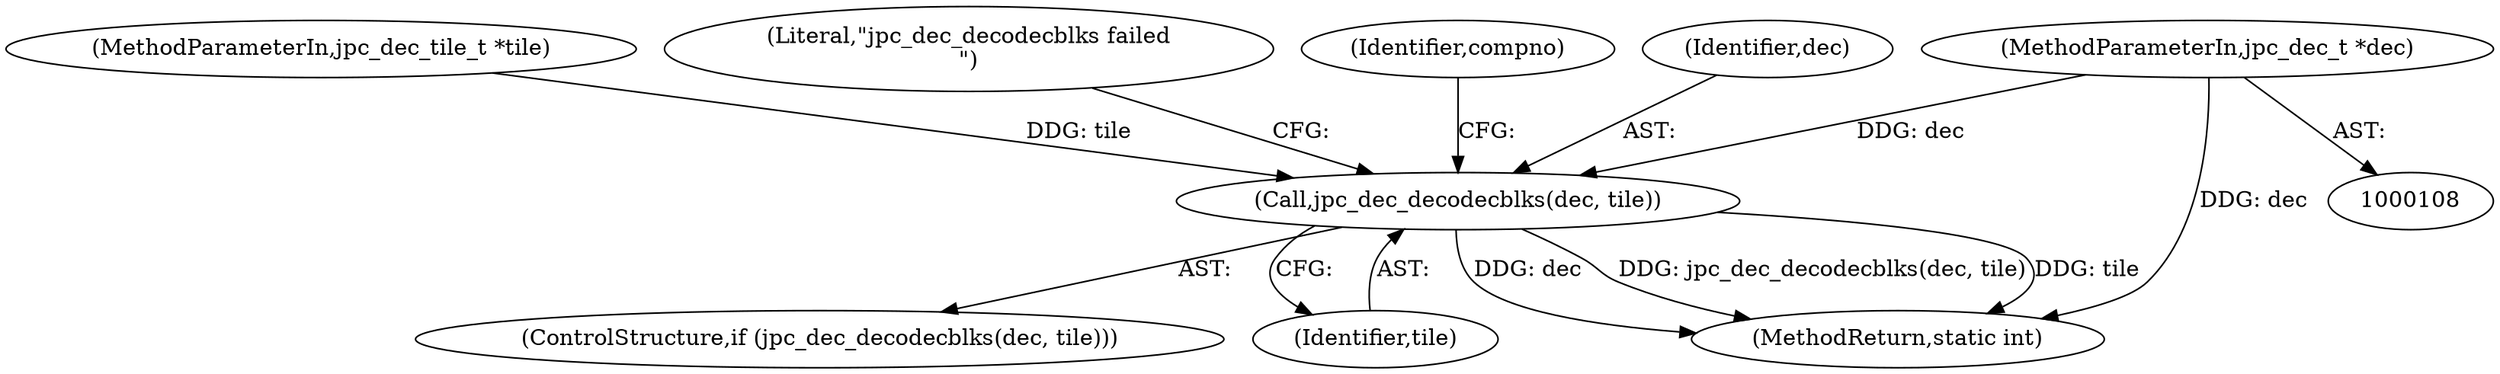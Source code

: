 digraph "0_jasper_dee11ec440d7908d1daf69f40a3324b27cf213ba@pointer" {
"1000109" [label="(MethodParameterIn,jpc_dec_t *dec)"];
"1000125" [label="(Call,jpc_dec_decodecblks(dec, tile))"];
"1000125" [label="(Call,jpc_dec_decodecblks(dec, tile))"];
"1000124" [label="(ControlStructure,if (jpc_dec_decodecblks(dec, tile)))"];
"1000110" [label="(MethodParameterIn,jpc_dec_tile_t *tile)"];
"1000130" [label="(Literal,\"jpc_dec_decodecblks failed\n\")"];
"1000127" [label="(Identifier,tile)"];
"1000109" [label="(MethodParameterIn,jpc_dec_t *dec)"];
"1000137" [label="(Identifier,compno)"];
"1000126" [label="(Identifier,dec)"];
"1000699" [label="(MethodReturn,static int)"];
"1000109" -> "1000108"  [label="AST: "];
"1000109" -> "1000699"  [label="DDG: dec"];
"1000109" -> "1000125"  [label="DDG: dec"];
"1000125" -> "1000124"  [label="AST: "];
"1000125" -> "1000127"  [label="CFG: "];
"1000126" -> "1000125"  [label="AST: "];
"1000127" -> "1000125"  [label="AST: "];
"1000130" -> "1000125"  [label="CFG: "];
"1000137" -> "1000125"  [label="CFG: "];
"1000125" -> "1000699"  [label="DDG: dec"];
"1000125" -> "1000699"  [label="DDG: jpc_dec_decodecblks(dec, tile)"];
"1000125" -> "1000699"  [label="DDG: tile"];
"1000110" -> "1000125"  [label="DDG: tile"];
}
